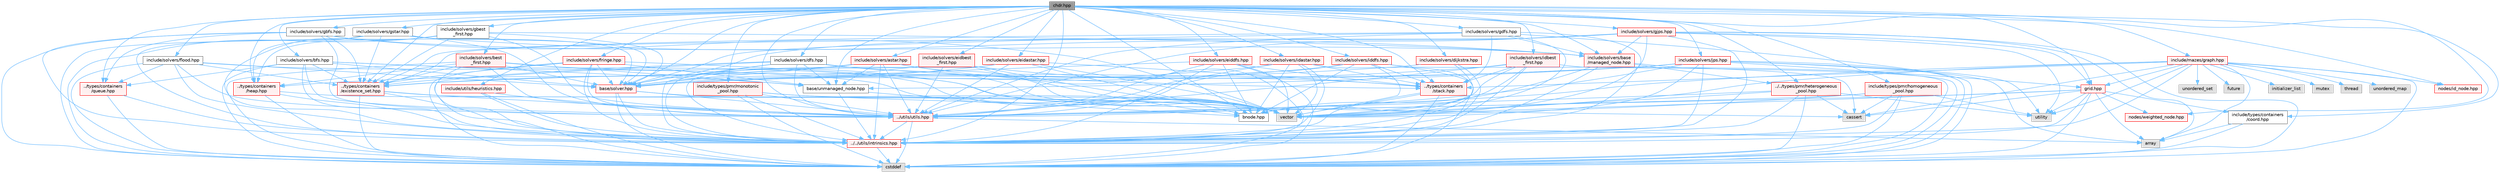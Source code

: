 digraph "chdr.hpp"
{
 // LATEX_PDF_SIZE
  bgcolor="transparent";
  edge [fontname=Helvetica,fontsize=10,labelfontname=Helvetica,labelfontsize=10];
  node [fontname=Helvetica,fontsize=10,shape=box,height=0.2,width=0.4];
  Node1 [id="Node000001",label="chdr.hpp",height=0.2,width=0.4,color="gray40", fillcolor="grey60", style="filled", fontcolor="black",tooltip=" "];
  Node1 -> Node2 [id="edge1_Node000001_Node000002",color="steelblue1",style="solid",tooltip=" "];
  Node2 [id="Node000002",label="include/mazes/graph.hpp",height=0.2,width=0.4,color="red", fillcolor="#FFF0F0", style="filled",URL="$d9/de9/graph_8hpp.html",tooltip=" "];
  Node2 -> Node3 [id="edge2_Node000002_Node000003",color="steelblue1",style="solid",tooltip=" "];
  Node3 [id="Node000003",label="array",height=0.2,width=0.4,color="grey60", fillcolor="#E0E0E0", style="filled",tooltip=" "];
  Node2 -> Node4 [id="edge3_Node000002_Node000004",color="steelblue1",style="solid",tooltip=" "];
  Node4 [id="Node000004",label="cassert",height=0.2,width=0.4,color="grey60", fillcolor="#E0E0E0", style="filled",tooltip=" "];
  Node2 -> Node5 [id="edge4_Node000002_Node000005",color="steelblue1",style="solid",tooltip=" "];
  Node5 [id="Node000005",label="cstddef",height=0.2,width=0.4,color="grey60", fillcolor="#E0E0E0", style="filled",tooltip=" "];
  Node2 -> Node6 [id="edge5_Node000002_Node000006",color="steelblue1",style="solid",tooltip=" "];
  Node6 [id="Node000006",label="future",height=0.2,width=0.4,color="grey60", fillcolor="#E0E0E0", style="filled",tooltip=" "];
  Node2 -> Node7 [id="edge6_Node000002_Node000007",color="steelblue1",style="solid",tooltip=" "];
  Node7 [id="Node000007",label="initializer_list",height=0.2,width=0.4,color="grey60", fillcolor="#E0E0E0", style="filled",tooltip=" "];
  Node2 -> Node8 [id="edge7_Node000002_Node000008",color="steelblue1",style="solid",tooltip=" "];
  Node8 [id="Node000008",label="mutex",height=0.2,width=0.4,color="grey60", fillcolor="#E0E0E0", style="filled",tooltip=" "];
  Node2 -> Node9 [id="edge8_Node000002_Node000009",color="steelblue1",style="solid",tooltip=" "];
  Node9 [id="Node000009",label="thread",height=0.2,width=0.4,color="grey60", fillcolor="#E0E0E0", style="filled",tooltip=" "];
  Node2 -> Node10 [id="edge9_Node000002_Node000010",color="steelblue1",style="solid",tooltip=" "];
  Node10 [id="Node000010",label="unordered_map",height=0.2,width=0.4,color="grey60", fillcolor="#E0E0E0", style="filled",tooltip=" "];
  Node2 -> Node11 [id="edge10_Node000002_Node000011",color="steelblue1",style="solid",tooltip=" "];
  Node11 [id="Node000011",label="unordered_set",height=0.2,width=0.4,color="grey60", fillcolor="#E0E0E0", style="filled",tooltip=" "];
  Node2 -> Node12 [id="edge11_Node000002_Node000012",color="steelblue1",style="solid",tooltip=" "];
  Node12 [id="Node000012",label="utility",height=0.2,width=0.4,color="grey60", fillcolor="#E0E0E0", style="filled",tooltip=" "];
  Node2 -> Node13 [id="edge12_Node000002_Node000013",color="steelblue1",style="solid",tooltip=" "];
  Node13 [id="Node000013",label="vector",height=0.2,width=0.4,color="grey60", fillcolor="#E0E0E0", style="filled",tooltip=" "];
  Node2 -> Node15 [id="edge13_Node000002_Node000015",color="steelblue1",style="solid",tooltip=" "];
  Node15 [id="Node000015",label="../types/containers\l/stack.hpp",height=0.2,width=0.4,color="red", fillcolor="#FFF0F0", style="filled",URL="$df/d47/stack_8hpp.html",tooltip=" "];
  Node15 -> Node5 [id="edge14_Node000015_Node000005",color="steelblue1",style="solid",tooltip=" "];
  Node15 -> Node13 [id="edge15_Node000015_Node000013",color="steelblue1",style="solid",tooltip=" "];
  Node15 -> Node16 [id="edge16_Node000015_Node000016",color="steelblue1",style="solid",tooltip=" "];
  Node16 [id="Node000016",label="../../utils/intrinsics.hpp",height=0.2,width=0.4,color="red", fillcolor="#FFF0F0", style="filled",URL="$d7/d65/intrinsics_8hpp.html",tooltip=" "];
  Node16 -> Node5 [id="edge17_Node000016_Node000005",color="steelblue1",style="solid",tooltip=" "];
  Node2 -> Node19 [id="edge18_Node000002_Node000019",color="steelblue1",style="solid",tooltip=" "];
  Node19 [id="Node000019",label="../utils/utils.hpp",height=0.2,width=0.4,color="red", fillcolor="#FFF0F0", style="filled",URL="$df/d93/utils_8hpp.html",tooltip=" "];
  Node19 -> Node3 [id="edge19_Node000019_Node000003",color="steelblue1",style="solid",tooltip=" "];
  Node19 -> Node5 [id="edge20_Node000019_Node000005",color="steelblue1",style="solid",tooltip=" "];
  Node19 -> Node16 [id="edge21_Node000019_Node000016",color="steelblue1",style="solid",tooltip=" "];
  Node2 -> Node25 [id="edge22_Node000002_Node000025",color="steelblue1",style="solid",tooltip=" "];
  Node25 [id="Node000025",label="grid.hpp",height=0.2,width=0.4,color="red", fillcolor="#FFF0F0", style="filled",URL="$dc/d8a/grid_8hpp.html",tooltip=" "];
  Node25 -> Node3 [id="edge23_Node000025_Node000003",color="steelblue1",style="solid",tooltip=" "];
  Node25 -> Node4 [id="edge24_Node000025_Node000004",color="steelblue1",style="solid",tooltip=" "];
  Node25 -> Node5 [id="edge25_Node000025_Node000005",color="steelblue1",style="solid",tooltip=" "];
  Node25 -> Node12 [id="edge26_Node000025_Node000012",color="steelblue1",style="solid",tooltip=" "];
  Node25 -> Node13 [id="edge27_Node000025_Node000013",color="steelblue1",style="solid",tooltip=" "];
  Node25 -> Node19 [id="edge28_Node000025_Node000019",color="steelblue1",style="solid",tooltip=" "];
  Node25 -> Node27 [id="edge29_Node000025_Node000027",color="steelblue1",style="solid",tooltip=" "];
  Node27 [id="Node000027",label="nodes/weighted_node.hpp",height=0.2,width=0.4,color="red", fillcolor="#FFF0F0", style="filled",URL="$d1/d2d/weighted__node_8hpp.html",tooltip=" "];
  Node25 -> Node16 [id="edge30_Node000025_Node000016",color="steelblue1",style="solid",tooltip=" "];
  Node25 -> Node28 [id="edge31_Node000025_Node000028",color="steelblue1",style="solid",tooltip=" "];
  Node28 [id="Node000028",label="include/types/containers\l/coord.hpp",height=0.2,width=0.4,color="grey40", fillcolor="white", style="filled",URL="$d9/dfc/coord_8hpp.html",tooltip=" "];
  Node28 -> Node3 [id="edge32_Node000028_Node000003",color="steelblue1",style="solid",tooltip=" "];
  Node28 -> Node5 [id="edge33_Node000028_Node000005",color="steelblue1",style="solid",tooltip=" "];
  Node2 -> Node29 [id="edge34_Node000002_Node000029",color="steelblue1",style="solid",tooltip=" "];
  Node29 [id="Node000029",label="nodes/id_node.hpp",height=0.2,width=0.4,color="red", fillcolor="#FFF0F0", style="filled",URL="$d9/ddd/id__node_8hpp.html",tooltip=" "];
  Node2 -> Node16 [id="edge35_Node000002_Node000016",color="steelblue1",style="solid",tooltip=" "];
  Node1 -> Node25 [id="edge36_Node000001_Node000025",color="steelblue1",style="solid",tooltip=" "];
  Node1 -> Node29 [id="edge37_Node000001_Node000029",color="steelblue1",style="solid",tooltip=" "];
  Node1 -> Node27 [id="edge38_Node000001_Node000027",color="steelblue1",style="solid",tooltip=" "];
  Node1 -> Node30 [id="edge39_Node000001_Node000030",color="steelblue1",style="solid",tooltip=" "];
  Node30 [id="Node000030",label="include/solvers/astar.hpp",height=0.2,width=0.4,color="red", fillcolor="#FFF0F0", style="filled",URL="$dc/da9/astar_8hpp.html",tooltip=" "];
  Node30 -> Node5 [id="edge40_Node000030_Node000005",color="steelblue1",style="solid",tooltip=" "];
  Node30 -> Node13 [id="edge41_Node000030_Node000013",color="steelblue1",style="solid",tooltip=" "];
  Node30 -> Node31 [id="edge42_Node000030_Node000031",color="steelblue1",style="solid",tooltip=" "];
  Node31 [id="Node000031",label="../types/containers\l/existence_set.hpp",height=0.2,width=0.4,color="red", fillcolor="#FFF0F0", style="filled",URL="$d8/d62/existence__set_8hpp.html",tooltip=" "];
  Node31 -> Node5 [id="edge43_Node000031_Node000005",color="steelblue1",style="solid",tooltip=" "];
  Node31 -> Node13 [id="edge44_Node000031_Node000013",color="steelblue1",style="solid",tooltip=" "];
  Node31 -> Node19 [id="edge45_Node000031_Node000019",color="steelblue1",style="solid",tooltip=" "];
  Node31 -> Node16 [id="edge46_Node000031_Node000016",color="steelblue1",style="solid",tooltip=" "];
  Node30 -> Node32 [id="edge47_Node000030_Node000032",color="steelblue1",style="solid",tooltip=" "];
  Node32 [id="Node000032",label="../types/containers\l/heap.hpp",height=0.2,width=0.4,color="red", fillcolor="#FFF0F0", style="filled",URL="$da/d45/heap_8hpp.html",tooltip=" "];
  Node32 -> Node5 [id="edge48_Node000032_Node000005",color="steelblue1",style="solid",tooltip=" "];
  Node32 -> Node13 [id="edge49_Node000032_Node000013",color="steelblue1",style="solid",tooltip=" "];
  Node32 -> Node16 [id="edge50_Node000032_Node000016",color="steelblue1",style="solid",tooltip=" "];
  Node30 -> Node19 [id="edge51_Node000030_Node000019",color="steelblue1",style="solid",tooltip=" "];
  Node30 -> Node33 [id="edge52_Node000030_Node000033",color="steelblue1",style="solid",tooltip=" "];
  Node33 [id="Node000033",label="base/solver.hpp",height=0.2,width=0.4,color="red", fillcolor="#FFF0F0", style="filled",URL="$d2/d1c/solver_8hpp.html",tooltip=" "];
  Node33 -> Node5 [id="edge53_Node000033_Node000005",color="steelblue1",style="solid",tooltip=" "];
  Node33 -> Node13 [id="edge54_Node000033_Node000013",color="steelblue1",style="solid",tooltip=" "];
  Node33 -> Node19 [id="edge55_Node000033_Node000019",color="steelblue1",style="solid",tooltip=" "];
  Node33 -> Node16 [id="edge56_Node000033_Node000016",color="steelblue1",style="solid",tooltip=" "];
  Node30 -> Node34 [id="edge57_Node000030_Node000034",color="steelblue1",style="solid",tooltip=" "];
  Node34 [id="Node000034",label="base/unmanaged_node.hpp",height=0.2,width=0.4,color="grey40", fillcolor="white", style="filled",URL="$d0/def/unmanaged__node_8hpp.html",tooltip=" "];
  Node34 -> Node35 [id="edge58_Node000034_Node000035",color="steelblue1",style="solid",tooltip=" "];
  Node35 [id="Node000035",label="bnode.hpp",height=0.2,width=0.4,color="grey40", fillcolor="white", style="filled",URL="$dc/d3c/bnode_8hpp.html",tooltip=" "];
  Node34 -> Node16 [id="edge59_Node000034_Node000016",color="steelblue1",style="solid",tooltip=" "];
  Node30 -> Node16 [id="edge60_Node000030_Node000016",color="steelblue1",style="solid",tooltip=" "];
  Node1 -> Node35 [id="edge61_Node000001_Node000035",color="steelblue1",style="solid",tooltip=" "];
  Node1 -> Node36 [id="edge62_Node000001_Node000036",color="steelblue1",style="solid",tooltip=" "];
  Node36 [id="Node000036",label="include/solvers/base\l/managed_node.hpp",height=0.2,width=0.4,color="red", fillcolor="#FFF0F0", style="filled",URL="$da/deb/managed__node_8hpp.html",tooltip=" "];
  Node36 -> Node4 [id="edge63_Node000036_Node000004",color="steelblue1",style="solid",tooltip=" "];
  Node36 -> Node35 [id="edge64_Node000036_Node000035",color="steelblue1",style="solid",tooltip=" "];
  Node36 -> Node38 [id="edge65_Node000036_Node000038",color="steelblue1",style="solid",tooltip=" "];
  Node38 [id="Node000038",label="../../types/pmr/heterogeneous\l_pool.hpp",height=0.2,width=0.4,color="red", fillcolor="#FFF0F0", style="filled",URL="$d9/df8/heterogeneous__pool_8hpp.html",tooltip=" "];
  Node38 -> Node4 [id="edge66_Node000038_Node000004",color="steelblue1",style="solid",tooltip=" "];
  Node38 -> Node5 [id="edge67_Node000038_Node000005",color="steelblue1",style="solid",tooltip=" "];
  Node38 -> Node12 [id="edge68_Node000038_Node000012",color="steelblue1",style="solid",tooltip=" "];
  Node38 -> Node13 [id="edge69_Node000038_Node000013",color="steelblue1",style="solid",tooltip=" "];
  Node38 -> Node16 [id="edge70_Node000038_Node000016",color="steelblue1",style="solid",tooltip=" "];
  Node38 -> Node19 [id="edge71_Node000038_Node000019",color="steelblue1",style="solid",tooltip=" "];
  Node36 -> Node16 [id="edge72_Node000036_Node000016",color="steelblue1",style="solid",tooltip=" "];
  Node1 -> Node33 [id="edge73_Node000001_Node000033",color="steelblue1",style="solid",tooltip=" "];
  Node1 -> Node34 [id="edge74_Node000001_Node000034",color="steelblue1",style="solid",tooltip=" "];
  Node1 -> Node41 [id="edge75_Node000001_Node000041",color="steelblue1",style="solid",tooltip=" "];
  Node41 [id="Node000041",label="include/solvers/best\l_first.hpp",height=0.2,width=0.4,color="red", fillcolor="#FFF0F0", style="filled",URL="$d3/d77/best__first_8hpp.html",tooltip=" "];
  Node41 -> Node5 [id="edge76_Node000041_Node000005",color="steelblue1",style="solid",tooltip=" "];
  Node41 -> Node13 [id="edge77_Node000041_Node000013",color="steelblue1",style="solid",tooltip=" "];
  Node41 -> Node31 [id="edge78_Node000041_Node000031",color="steelblue1",style="solid",tooltip=" "];
  Node41 -> Node32 [id="edge79_Node000041_Node000032",color="steelblue1",style="solid",tooltip=" "];
  Node41 -> Node19 [id="edge80_Node000041_Node000019",color="steelblue1",style="solid",tooltip=" "];
  Node41 -> Node33 [id="edge81_Node000041_Node000033",color="steelblue1",style="solid",tooltip=" "];
  Node41 -> Node34 [id="edge82_Node000041_Node000034",color="steelblue1",style="solid",tooltip=" "];
  Node41 -> Node16 [id="edge83_Node000041_Node000016",color="steelblue1",style="solid",tooltip=" "];
  Node1 -> Node42 [id="edge84_Node000001_Node000042",color="steelblue1",style="solid",tooltip=" "];
  Node42 [id="Node000042",label="include/solvers/bfs.hpp",height=0.2,width=0.4,color="grey40", fillcolor="white", style="filled",URL="$da/d36/bfs_8hpp.html",tooltip=" "];
  Node42 -> Node5 [id="edge85_Node000042_Node000005",color="steelblue1",style="solid",tooltip=" "];
  Node42 -> Node13 [id="edge86_Node000042_Node000013",color="steelblue1",style="solid",tooltip=" "];
  Node42 -> Node31 [id="edge87_Node000042_Node000031",color="steelblue1",style="solid",tooltip=" "];
  Node42 -> Node43 [id="edge88_Node000042_Node000043",color="steelblue1",style="solid",tooltip=" "];
  Node43 [id="Node000043",label="../types/containers\l/queue.hpp",height=0.2,width=0.4,color="red", fillcolor="#FFF0F0", style="filled",URL="$d7/ded/queue_8hpp.html",tooltip=" "];
  Node43 -> Node5 [id="edge89_Node000043_Node000005",color="steelblue1",style="solid",tooltip=" "];
  Node43 -> Node16 [id="edge90_Node000043_Node000016",color="steelblue1",style="solid",tooltip=" "];
  Node42 -> Node19 [id="edge91_Node000042_Node000019",color="steelblue1",style="solid",tooltip=" "];
  Node42 -> Node33 [id="edge92_Node000042_Node000033",color="steelblue1",style="solid",tooltip=" "];
  Node42 -> Node34 [id="edge93_Node000042_Node000034",color="steelblue1",style="solid",tooltip=" "];
  Node42 -> Node16 [id="edge94_Node000042_Node000016",color="steelblue1",style="solid",tooltip=" "];
  Node1 -> Node45 [id="edge95_Node000001_Node000045",color="steelblue1",style="solid",tooltip=" "];
  Node45 [id="Node000045",label="include/solvers/dfs.hpp",height=0.2,width=0.4,color="grey40", fillcolor="white", style="filled",URL="$d3/dec/dfs_8hpp.html",tooltip=" "];
  Node45 -> Node5 [id="edge96_Node000045_Node000005",color="steelblue1",style="solid",tooltip=" "];
  Node45 -> Node13 [id="edge97_Node000045_Node000013",color="steelblue1",style="solid",tooltip=" "];
  Node45 -> Node31 [id="edge98_Node000045_Node000031",color="steelblue1",style="solid",tooltip=" "];
  Node45 -> Node15 [id="edge99_Node000045_Node000015",color="steelblue1",style="solid",tooltip=" "];
  Node45 -> Node19 [id="edge100_Node000045_Node000019",color="steelblue1",style="solid",tooltip=" "];
  Node45 -> Node33 [id="edge101_Node000045_Node000033",color="steelblue1",style="solid",tooltip=" "];
  Node45 -> Node34 [id="edge102_Node000045_Node000034",color="steelblue1",style="solid",tooltip=" "];
  Node45 -> Node16 [id="edge103_Node000045_Node000016",color="steelblue1",style="solid",tooltip=" "];
  Node1 -> Node46 [id="edge104_Node000001_Node000046",color="steelblue1",style="solid",tooltip=" "];
  Node46 [id="Node000046",label="include/solvers/dijkstra.hpp",height=0.2,width=0.4,color="red", fillcolor="#FFF0F0", style="filled",URL="$d3/d11/dijkstra_8hpp.html",tooltip=" "];
  Node46 -> Node13 [id="edge105_Node000046_Node000013",color="steelblue1",style="solid",tooltip=" "];
  Node46 -> Node33 [id="edge106_Node000046_Node000033",color="steelblue1",style="solid",tooltip=" "];
  Node46 -> Node16 [id="edge107_Node000046_Node000016",color="steelblue1",style="solid",tooltip=" "];
  Node1 -> Node48 [id="edge108_Node000001_Node000048",color="steelblue1",style="solid",tooltip=" "];
  Node48 [id="Node000048",label="include/solvers/eidastar.hpp",height=0.2,width=0.4,color="red", fillcolor="#FFF0F0", style="filled",URL="$d6/ded/eidastar_8hpp.html",tooltip=" "];
  Node48 -> Node13 [id="edge109_Node000048_Node000013",color="steelblue1",style="solid",tooltip=" "];
  Node48 -> Node15 [id="edge110_Node000048_Node000015",color="steelblue1",style="solid",tooltip=" "];
  Node48 -> Node19 [id="edge111_Node000048_Node000019",color="steelblue1",style="solid",tooltip=" "];
  Node48 -> Node35 [id="edge112_Node000048_Node000035",color="steelblue1",style="solid",tooltip=" "];
  Node48 -> Node33 [id="edge113_Node000048_Node000033",color="steelblue1",style="solid",tooltip=" "];
  Node48 -> Node16 [id="edge114_Node000048_Node000016",color="steelblue1",style="solid",tooltip=" "];
  Node1 -> Node49 [id="edge115_Node000001_Node000049",color="steelblue1",style="solid",tooltip=" "];
  Node49 [id="Node000049",label="include/solvers/eidbest\l_first.hpp",height=0.2,width=0.4,color="red", fillcolor="#FFF0F0", style="filled",URL="$d8/d85/eidbest__first_8hpp.html",tooltip=" "];
  Node49 -> Node13 [id="edge116_Node000049_Node000013",color="steelblue1",style="solid",tooltip=" "];
  Node49 -> Node15 [id="edge117_Node000049_Node000015",color="steelblue1",style="solid",tooltip=" "];
  Node49 -> Node19 [id="edge118_Node000049_Node000019",color="steelblue1",style="solid",tooltip=" "];
  Node49 -> Node35 [id="edge119_Node000049_Node000035",color="steelblue1",style="solid",tooltip=" "];
  Node49 -> Node33 [id="edge120_Node000049_Node000033",color="steelblue1",style="solid",tooltip=" "];
  Node49 -> Node16 [id="edge121_Node000049_Node000016",color="steelblue1",style="solid",tooltip=" "];
  Node1 -> Node50 [id="edge122_Node000001_Node000050",color="steelblue1",style="solid",tooltip=" "];
  Node50 [id="Node000050",label="include/solvers/eiddfs.hpp",height=0.2,width=0.4,color="red", fillcolor="#FFF0F0", style="filled",URL="$dd/d95/eiddfs_8hpp.html",tooltip=" "];
  Node50 -> Node5 [id="edge123_Node000050_Node000005",color="steelblue1",style="solid",tooltip=" "];
  Node50 -> Node13 [id="edge124_Node000050_Node000013",color="steelblue1",style="solid",tooltip=" "];
  Node50 -> Node15 [id="edge125_Node000050_Node000015",color="steelblue1",style="solid",tooltip=" "];
  Node50 -> Node19 [id="edge126_Node000050_Node000019",color="steelblue1",style="solid",tooltip=" "];
  Node50 -> Node35 [id="edge127_Node000050_Node000035",color="steelblue1",style="solid",tooltip=" "];
  Node50 -> Node33 [id="edge128_Node000050_Node000033",color="steelblue1",style="solid",tooltip=" "];
  Node50 -> Node16 [id="edge129_Node000050_Node000016",color="steelblue1",style="solid",tooltip=" "];
  Node1 -> Node51 [id="edge130_Node000001_Node000051",color="steelblue1",style="solid",tooltip=" "];
  Node51 [id="Node000051",label="include/solvers/flood.hpp",height=0.2,width=0.4,color="grey40", fillcolor="white", style="filled",URL="$d8/d12/flood_8hpp.html",tooltip=" "];
  Node51 -> Node5 [id="edge131_Node000051_Node000005",color="steelblue1",style="solid",tooltip=" "];
  Node51 -> Node13 [id="edge132_Node000051_Node000013",color="steelblue1",style="solid",tooltip=" "];
  Node51 -> Node31 [id="edge133_Node000051_Node000031",color="steelblue1",style="solid",tooltip=" "];
  Node51 -> Node43 [id="edge134_Node000051_Node000043",color="steelblue1",style="solid",tooltip=" "];
  Node51 -> Node19 [id="edge135_Node000051_Node000019",color="steelblue1",style="solid",tooltip=" "];
  Node51 -> Node33 [id="edge136_Node000051_Node000033",color="steelblue1",style="solid",tooltip=" "];
  Node51 -> Node16 [id="edge137_Node000051_Node000016",color="steelblue1",style="solid",tooltip=" "];
  Node1 -> Node52 [id="edge138_Node000001_Node000052",color="steelblue1",style="solid",tooltip=" "];
  Node52 [id="Node000052",label="include/solvers/fringe.hpp",height=0.2,width=0.4,color="red", fillcolor="#FFF0F0", style="filled",URL="$d8/dd5/fringe_8hpp.html",tooltip=" "];
  Node52 -> Node5 [id="edge139_Node000052_Node000005",color="steelblue1",style="solid",tooltip=" "];
  Node52 -> Node13 [id="edge140_Node000052_Node000013",color="steelblue1",style="solid",tooltip=" "];
  Node52 -> Node31 [id="edge141_Node000052_Node000031",color="steelblue1",style="solid",tooltip=" "];
  Node52 -> Node19 [id="edge142_Node000052_Node000019",color="steelblue1",style="solid",tooltip=" "];
  Node52 -> Node33 [id="edge143_Node000052_Node000033",color="steelblue1",style="solid",tooltip=" "];
  Node52 -> Node34 [id="edge144_Node000052_Node000034",color="steelblue1",style="solid",tooltip=" "];
  Node52 -> Node16 [id="edge145_Node000052_Node000016",color="steelblue1",style="solid",tooltip=" "];
  Node1 -> Node53 [id="edge146_Node000001_Node000053",color="steelblue1",style="solid",tooltip=" "];
  Node53 [id="Node000053",label="include/solvers/gbest\l_first.hpp",height=0.2,width=0.4,color="grey40", fillcolor="white", style="filled",URL="$d3/d3e/gbest__first_8hpp.html",tooltip=" "];
  Node53 -> Node5 [id="edge147_Node000053_Node000005",color="steelblue1",style="solid",tooltip=" "];
  Node53 -> Node36 [id="edge148_Node000053_Node000036",color="steelblue1",style="solid",tooltip=" "];
  Node53 -> Node31 [id="edge149_Node000053_Node000031",color="steelblue1",style="solid",tooltip=" "];
  Node53 -> Node32 [id="edge150_Node000053_Node000032",color="steelblue1",style="solid",tooltip=" "];
  Node53 -> Node19 [id="edge151_Node000053_Node000019",color="steelblue1",style="solid",tooltip=" "];
  Node53 -> Node33 [id="edge152_Node000053_Node000033",color="steelblue1",style="solid",tooltip=" "];
  Node53 -> Node16 [id="edge153_Node000053_Node000016",color="steelblue1",style="solid",tooltip=" "];
  Node1 -> Node54 [id="edge154_Node000001_Node000054",color="steelblue1",style="solid",tooltip=" "];
  Node54 [id="Node000054",label="include/solvers/gbfs.hpp",height=0.2,width=0.4,color="grey40", fillcolor="white", style="filled",URL="$de/d94/gbfs_8hpp.html",tooltip=" "];
  Node54 -> Node5 [id="edge155_Node000054_Node000005",color="steelblue1",style="solid",tooltip=" "];
  Node54 -> Node13 [id="edge156_Node000054_Node000013",color="steelblue1",style="solid",tooltip=" "];
  Node54 -> Node31 [id="edge157_Node000054_Node000031",color="steelblue1",style="solid",tooltip=" "];
  Node54 -> Node43 [id="edge158_Node000054_Node000043",color="steelblue1",style="solid",tooltip=" "];
  Node54 -> Node19 [id="edge159_Node000054_Node000019",color="steelblue1",style="solid",tooltip=" "];
  Node54 -> Node36 [id="edge160_Node000054_Node000036",color="steelblue1",style="solid",tooltip=" "];
  Node54 -> Node33 [id="edge161_Node000054_Node000033",color="steelblue1",style="solid",tooltip=" "];
  Node54 -> Node16 [id="edge162_Node000054_Node000016",color="steelblue1",style="solid",tooltip=" "];
  Node1 -> Node55 [id="edge163_Node000001_Node000055",color="steelblue1",style="solid",tooltip=" "];
  Node55 [id="Node000055",label="include/solvers/gdfs.hpp",height=0.2,width=0.4,color="grey40", fillcolor="white", style="filled",URL="$d4/df2/gdfs_8hpp.html",tooltip=" "];
  Node55 -> Node5 [id="edge164_Node000055_Node000005",color="steelblue1",style="solid",tooltip=" "];
  Node55 -> Node13 [id="edge165_Node000055_Node000013",color="steelblue1",style="solid",tooltip=" "];
  Node55 -> Node31 [id="edge166_Node000055_Node000031",color="steelblue1",style="solid",tooltip=" "];
  Node55 -> Node15 [id="edge167_Node000055_Node000015",color="steelblue1",style="solid",tooltip=" "];
  Node55 -> Node19 [id="edge168_Node000055_Node000019",color="steelblue1",style="solid",tooltip=" "];
  Node55 -> Node36 [id="edge169_Node000055_Node000036",color="steelblue1",style="solid",tooltip=" "];
  Node55 -> Node33 [id="edge170_Node000055_Node000033",color="steelblue1",style="solid",tooltip=" "];
  Node55 -> Node16 [id="edge171_Node000055_Node000016",color="steelblue1",style="solid",tooltip=" "];
  Node1 -> Node56 [id="edge172_Node000001_Node000056",color="steelblue1",style="solid",tooltip=" "];
  Node56 [id="Node000056",label="include/solvers/gjps.hpp",height=0.2,width=0.4,color="red", fillcolor="#FFF0F0", style="filled",URL="$d3/d3e/gjps_8hpp.html",tooltip=" "];
  Node56 -> Node3 [id="edge173_Node000056_Node000003",color="steelblue1",style="solid",tooltip=" "];
  Node56 -> Node5 [id="edge174_Node000056_Node000005",color="steelblue1",style="solid",tooltip=" "];
  Node56 -> Node12 [id="edge175_Node000056_Node000012",color="steelblue1",style="solid",tooltip=" "];
  Node56 -> Node13 [id="edge176_Node000056_Node000013",color="steelblue1",style="solid",tooltip=" "];
  Node56 -> Node25 [id="edge177_Node000056_Node000025",color="steelblue1",style="solid",tooltip=" "];
  Node56 -> Node31 [id="edge178_Node000056_Node000031",color="steelblue1",style="solid",tooltip=" "];
  Node56 -> Node19 [id="edge179_Node000056_Node000019",color="steelblue1",style="solid",tooltip=" "];
  Node56 -> Node36 [id="edge180_Node000056_Node000036",color="steelblue1",style="solid",tooltip=" "];
  Node56 -> Node33 [id="edge181_Node000056_Node000033",color="steelblue1",style="solid",tooltip=" "];
  Node56 -> Node16 [id="edge182_Node000056_Node000016",color="steelblue1",style="solid",tooltip=" "];
  Node1 -> Node57 [id="edge183_Node000001_Node000057",color="steelblue1",style="solid",tooltip=" "];
  Node57 [id="Node000057",label="include/solvers/gstar.hpp",height=0.2,width=0.4,color="grey40", fillcolor="white", style="filled",URL="$d1/def/gstar_8hpp.html",tooltip=" "];
  Node57 -> Node5 [id="edge184_Node000057_Node000005",color="steelblue1",style="solid",tooltip=" "];
  Node57 -> Node36 [id="edge185_Node000057_Node000036",color="steelblue1",style="solid",tooltip=" "];
  Node57 -> Node31 [id="edge186_Node000057_Node000031",color="steelblue1",style="solid",tooltip=" "];
  Node57 -> Node32 [id="edge187_Node000057_Node000032",color="steelblue1",style="solid",tooltip=" "];
  Node57 -> Node19 [id="edge188_Node000057_Node000019",color="steelblue1",style="solid",tooltip=" "];
  Node57 -> Node33 [id="edge189_Node000057_Node000033",color="steelblue1",style="solid",tooltip=" "];
  Node57 -> Node16 [id="edge190_Node000057_Node000016",color="steelblue1",style="solid",tooltip=" "];
  Node1 -> Node58 [id="edge191_Node000001_Node000058",color="steelblue1",style="solid",tooltip=" "];
  Node58 [id="Node000058",label="include/solvers/idastar.hpp",height=0.2,width=0.4,color="red", fillcolor="#FFF0F0", style="filled",URL="$db/df9/idastar_8hpp.html",tooltip=" "];
  Node58 -> Node5 [id="edge192_Node000058_Node000005",color="steelblue1",style="solid",tooltip=" "];
  Node58 -> Node13 [id="edge193_Node000058_Node000013",color="steelblue1",style="solid",tooltip=" "];
  Node58 -> Node15 [id="edge194_Node000058_Node000015",color="steelblue1",style="solid",tooltip=" "];
  Node58 -> Node19 [id="edge195_Node000058_Node000019",color="steelblue1",style="solid",tooltip=" "];
  Node58 -> Node35 [id="edge196_Node000058_Node000035",color="steelblue1",style="solid",tooltip=" "];
  Node58 -> Node33 [id="edge197_Node000058_Node000033",color="steelblue1",style="solid",tooltip=" "];
  Node58 -> Node16 [id="edge198_Node000058_Node000016",color="steelblue1",style="solid",tooltip=" "];
  Node1 -> Node59 [id="edge199_Node000001_Node000059",color="steelblue1",style="solid",tooltip=" "];
  Node59 [id="Node000059",label="include/solvers/idbest\l_first.hpp",height=0.2,width=0.4,color="red", fillcolor="#FFF0F0", style="filled",URL="$d1/d3a/idbest__first_8hpp.html",tooltip=" "];
  Node59 -> Node5 [id="edge200_Node000059_Node000005",color="steelblue1",style="solid",tooltip=" "];
  Node59 -> Node13 [id="edge201_Node000059_Node000013",color="steelblue1",style="solid",tooltip=" "];
  Node59 -> Node15 [id="edge202_Node000059_Node000015",color="steelblue1",style="solid",tooltip=" "];
  Node59 -> Node19 [id="edge203_Node000059_Node000019",color="steelblue1",style="solid",tooltip=" "];
  Node59 -> Node35 [id="edge204_Node000059_Node000035",color="steelblue1",style="solid",tooltip=" "];
  Node59 -> Node33 [id="edge205_Node000059_Node000033",color="steelblue1",style="solid",tooltip=" "];
  Node59 -> Node16 [id="edge206_Node000059_Node000016",color="steelblue1",style="solid",tooltip=" "];
  Node1 -> Node60 [id="edge207_Node000001_Node000060",color="steelblue1",style="solid",tooltip=" "];
  Node60 [id="Node000060",label="include/solvers/iddfs.hpp",height=0.2,width=0.4,color="red", fillcolor="#FFF0F0", style="filled",URL="$df/d71/iddfs_8hpp.html",tooltip=" "];
  Node60 -> Node5 [id="edge208_Node000060_Node000005",color="steelblue1",style="solid",tooltip=" "];
  Node60 -> Node13 [id="edge209_Node000060_Node000013",color="steelblue1",style="solid",tooltip=" "];
  Node60 -> Node15 [id="edge210_Node000060_Node000015",color="steelblue1",style="solid",tooltip=" "];
  Node60 -> Node19 [id="edge211_Node000060_Node000019",color="steelblue1",style="solid",tooltip=" "];
  Node60 -> Node35 [id="edge212_Node000060_Node000035",color="steelblue1",style="solid",tooltip=" "];
  Node60 -> Node33 [id="edge213_Node000060_Node000033",color="steelblue1",style="solid",tooltip=" "];
  Node60 -> Node16 [id="edge214_Node000060_Node000016",color="steelblue1",style="solid",tooltip=" "];
  Node1 -> Node61 [id="edge215_Node000001_Node000061",color="steelblue1",style="solid",tooltip=" "];
  Node61 [id="Node000061",label="include/solvers/jps.hpp",height=0.2,width=0.4,color="red", fillcolor="#FFF0F0", style="filled",URL="$d9/de6/jps_8hpp.html",tooltip=" "];
  Node61 -> Node3 [id="edge216_Node000061_Node000003",color="steelblue1",style="solid",tooltip=" "];
  Node61 -> Node5 [id="edge217_Node000061_Node000005",color="steelblue1",style="solid",tooltip=" "];
  Node61 -> Node12 [id="edge218_Node000061_Node000012",color="steelblue1",style="solid",tooltip=" "];
  Node61 -> Node13 [id="edge219_Node000061_Node000013",color="steelblue1",style="solid",tooltip=" "];
  Node61 -> Node25 [id="edge220_Node000061_Node000025",color="steelblue1",style="solid",tooltip=" "];
  Node61 -> Node31 [id="edge221_Node000061_Node000031",color="steelblue1",style="solid",tooltip=" "];
  Node61 -> Node19 [id="edge222_Node000061_Node000019",color="steelblue1",style="solid",tooltip=" "];
  Node61 -> Node33 [id="edge223_Node000061_Node000033",color="steelblue1",style="solid",tooltip=" "];
  Node61 -> Node34 [id="edge224_Node000061_Node000034",color="steelblue1",style="solid",tooltip=" "];
  Node61 -> Node16 [id="edge225_Node000061_Node000016",color="steelblue1",style="solid",tooltip=" "];
  Node1 -> Node28 [id="edge226_Node000001_Node000028",color="steelblue1",style="solid",tooltip=" "];
  Node1 -> Node31 [id="edge227_Node000001_Node000031",color="steelblue1",style="solid",tooltip=" "];
  Node1 -> Node32 [id="edge228_Node000001_Node000032",color="steelblue1",style="solid",tooltip=" "];
  Node1 -> Node43 [id="edge229_Node000001_Node000043",color="steelblue1",style="solid",tooltip=" "];
  Node1 -> Node15 [id="edge230_Node000001_Node000015",color="steelblue1",style="solid",tooltip=" "];
  Node1 -> Node38 [id="edge231_Node000001_Node000038",color="steelblue1",style="solid",tooltip=" "];
  Node1 -> Node62 [id="edge232_Node000001_Node000062",color="steelblue1",style="solid",tooltip=" "];
  Node62 [id="Node000062",label="include/types/pmr/homogeneous\l_pool.hpp",height=0.2,width=0.4,color="red", fillcolor="#FFF0F0", style="filled",URL="$d5/d3c/homogeneous__pool_8hpp.html",tooltip=" "];
  Node62 -> Node4 [id="edge233_Node000062_Node000004",color="steelblue1",style="solid",tooltip=" "];
  Node62 -> Node5 [id="edge234_Node000062_Node000005",color="steelblue1",style="solid",tooltip=" "];
  Node62 -> Node12 [id="edge235_Node000062_Node000012",color="steelblue1",style="solid",tooltip=" "];
  Node62 -> Node13 [id="edge236_Node000062_Node000013",color="steelblue1",style="solid",tooltip=" "];
  Node62 -> Node16 [id="edge237_Node000062_Node000016",color="steelblue1",style="solid",tooltip=" "];
  Node62 -> Node19 [id="edge238_Node000062_Node000019",color="steelblue1",style="solid",tooltip=" "];
  Node1 -> Node63 [id="edge239_Node000001_Node000063",color="steelblue1",style="solid",tooltip=" "];
  Node63 [id="Node000063",label="include/types/pmr/monotonic\l_pool.hpp",height=0.2,width=0.4,color="red", fillcolor="#FFF0F0", style="filled",URL="$d4/d99/monotonic__pool_8hpp.html",tooltip=" "];
  Node63 -> Node4 [id="edge240_Node000063_Node000004",color="steelblue1",style="solid",tooltip=" "];
  Node63 -> Node5 [id="edge241_Node000063_Node000005",color="steelblue1",style="solid",tooltip=" "];
  Node63 -> Node13 [id="edge242_Node000063_Node000013",color="steelblue1",style="solid",tooltip=" "];
  Node63 -> Node19 [id="edge243_Node000063_Node000019",color="steelblue1",style="solid",tooltip=" "];
  Node63 -> Node16 [id="edge244_Node000063_Node000016",color="steelblue1",style="solid",tooltip=" "];
  Node1 -> Node65 [id="edge245_Node000001_Node000065",color="steelblue1",style="solid",tooltip=" "];
  Node65 [id="Node000065",label="include/utils/heuristics.hpp",height=0.2,width=0.4,color="red", fillcolor="#FFF0F0", style="filled",URL="$df/d24/heuristics_8hpp.html",tooltip=" "];
  Node65 -> Node5 [id="edge246_Node000065_Node000005",color="steelblue1",style="solid",tooltip=" "];
  Node65 -> Node19 [id="edge247_Node000065_Node000019",color="steelblue1",style="solid",tooltip=" "];
  Node65 -> Node16 [id="edge248_Node000065_Node000016",color="steelblue1",style="solid",tooltip=" "];
  Node1 -> Node16 [id="edge249_Node000001_Node000016",color="steelblue1",style="solid",tooltip=" "];
  Node1 -> Node19 [id="edge250_Node000001_Node000019",color="steelblue1",style="solid",tooltip=" "];
}
